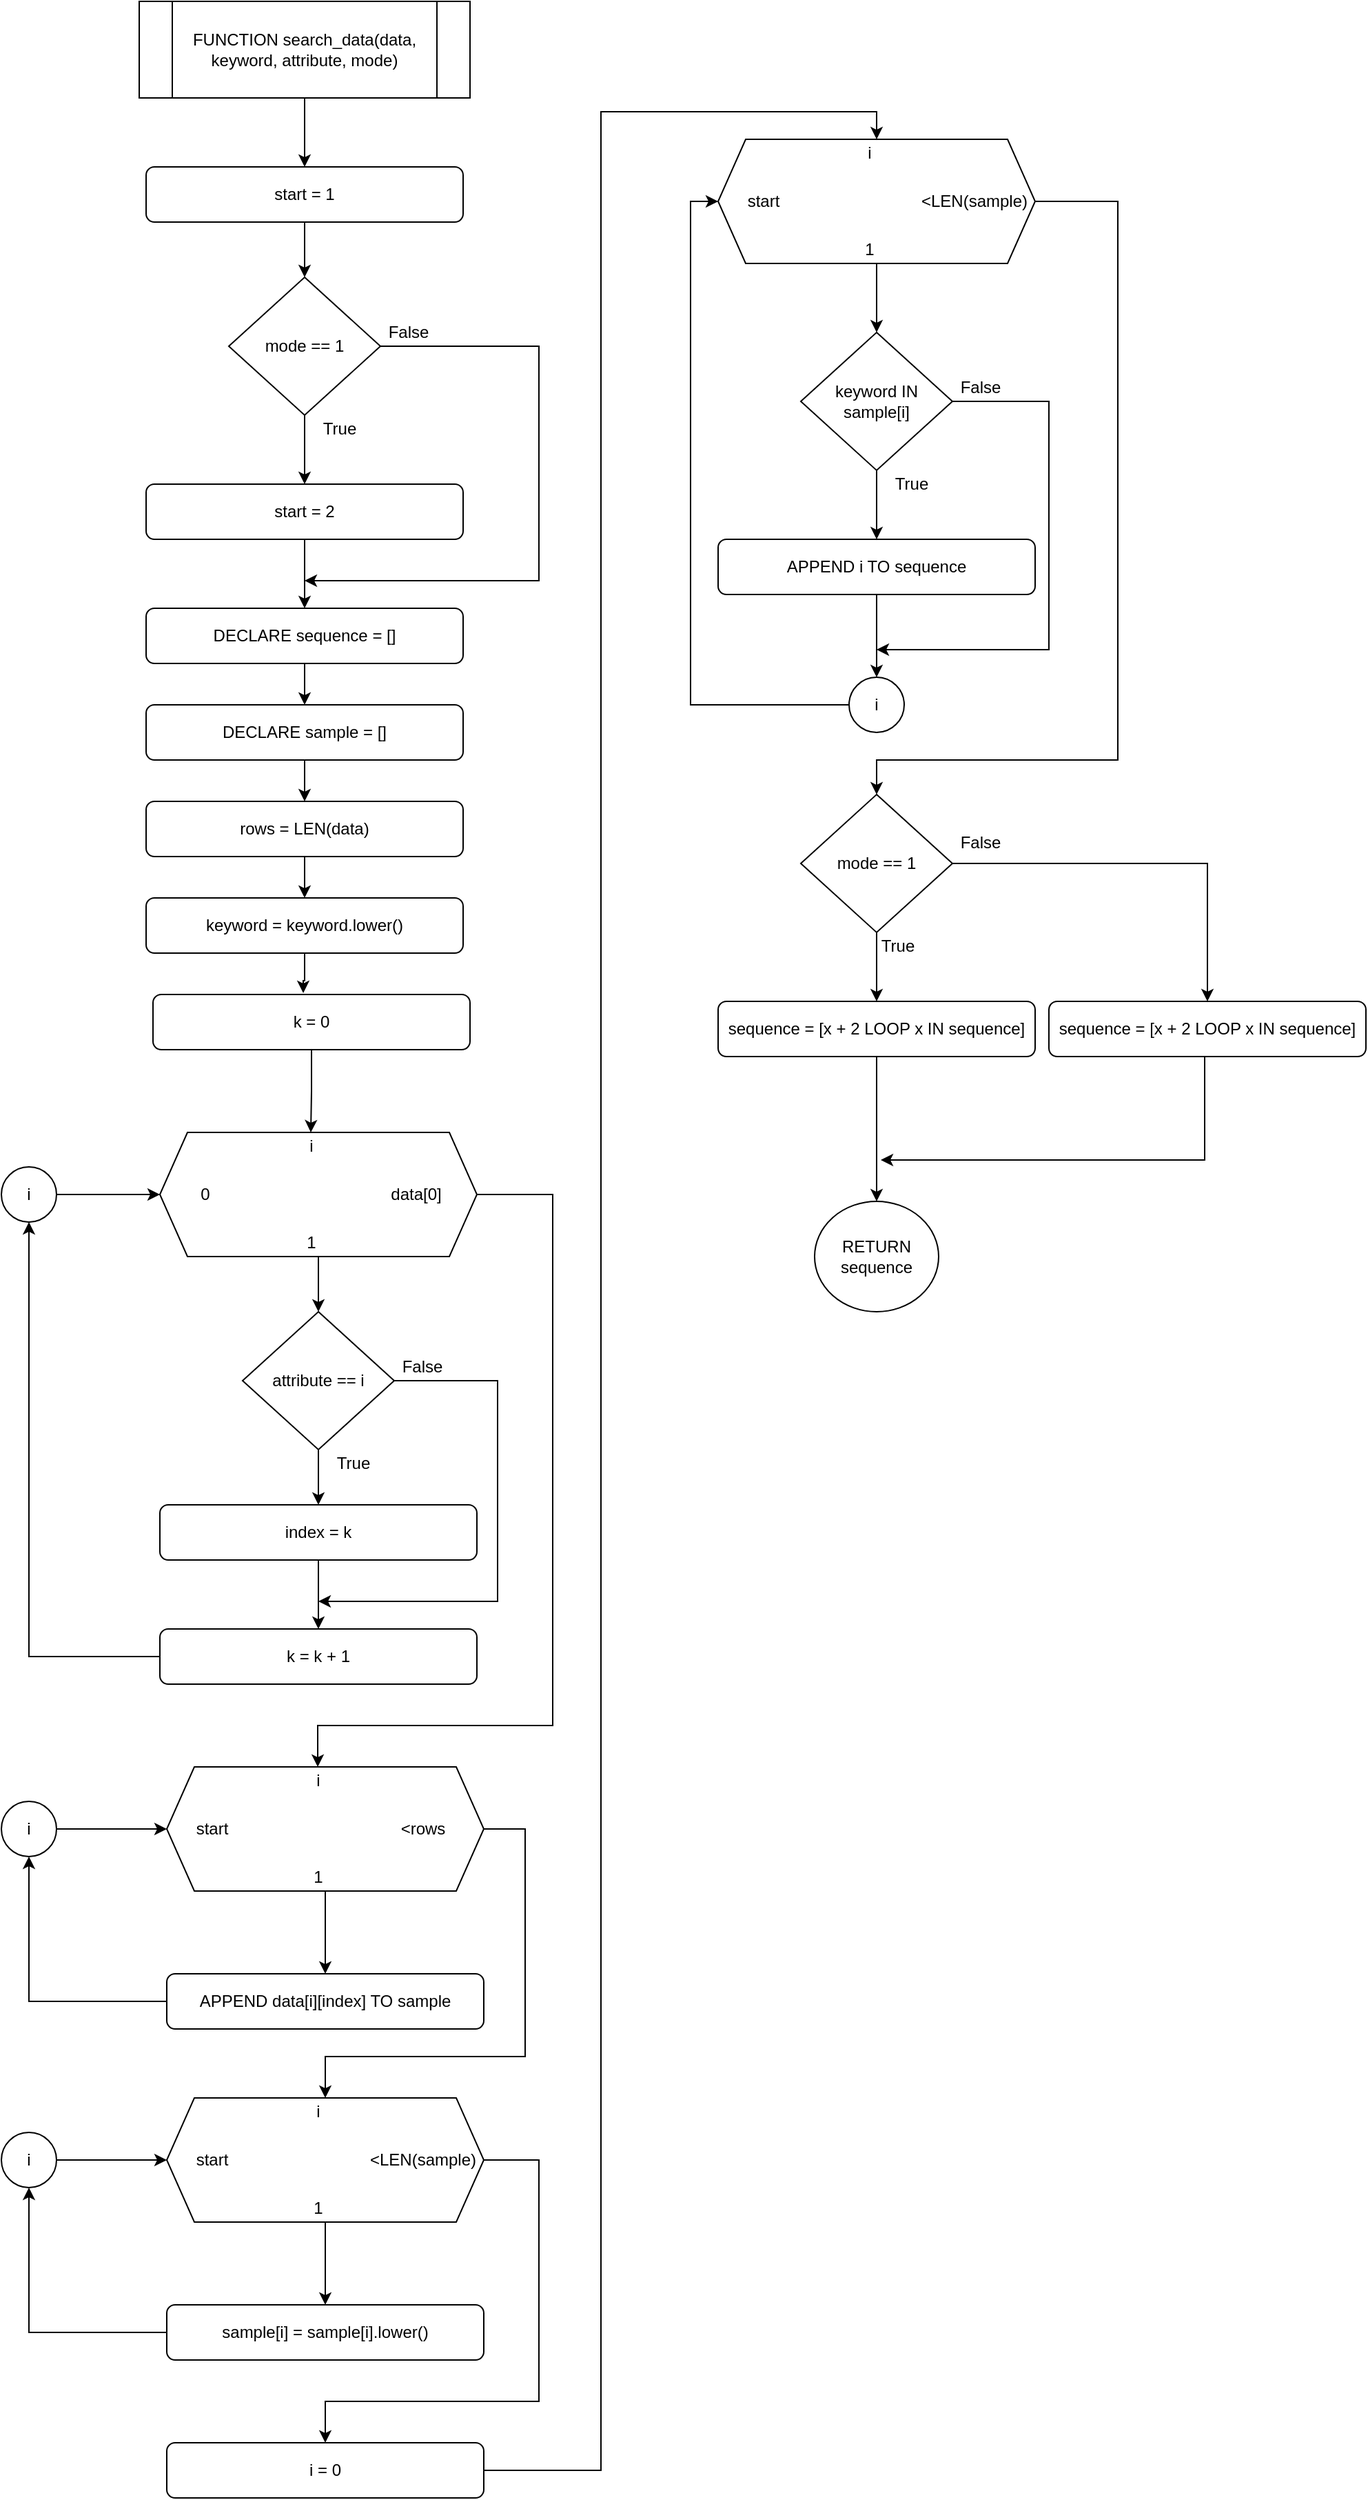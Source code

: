 <mxfile version="14.7.6" type="github">
  <diagram id="eXkVU84tyZudRtfm011m" name="Page-1">
    <mxGraphModel dx="1227" dy="745" grid="1" gridSize="10" guides="1" tooltips="1" connect="1" arrows="1" fold="1" page="1" pageScale="1" pageWidth="3300" pageHeight="4681" math="0" shadow="0">
      <root>
        <mxCell id="0" />
        <mxCell id="1" parent="0" />
        <mxCell id="MWDSeQ4dZbHdI6G4_51B-9" value="" style="edgeStyle=orthogonalEdgeStyle;rounded=0;orthogonalLoop=1;jettySize=auto;html=1;" edge="1" parent="1" source="MWDSeQ4dZbHdI6G4_51B-1" target="MWDSeQ4dZbHdI6G4_51B-3">
          <mxGeometry relative="1" as="geometry" />
        </mxCell>
        <mxCell id="MWDSeQ4dZbHdI6G4_51B-1" value="FUNCTION search_data(data, keyword, attribute, mode)" style="shape=process;whiteSpace=wrap;html=1;backgroundOutline=1;" vertex="1" parent="1">
          <mxGeometry x="360" y="100" width="240" height="70" as="geometry" />
        </mxCell>
        <mxCell id="MWDSeQ4dZbHdI6G4_51B-2" value="" style="edgeStyle=orthogonalEdgeStyle;rounded=0;orthogonalLoop=1;jettySize=auto;html=1;" edge="1" parent="1" source="MWDSeQ4dZbHdI6G4_51B-3" target="MWDSeQ4dZbHdI6G4_51B-5">
          <mxGeometry relative="1" as="geometry" />
        </mxCell>
        <mxCell id="MWDSeQ4dZbHdI6G4_51B-3" value="start = 1" style="rounded=1;whiteSpace=wrap;html=1;" vertex="1" parent="1">
          <mxGeometry x="365" y="220" width="230" height="40" as="geometry" />
        </mxCell>
        <mxCell id="MWDSeQ4dZbHdI6G4_51B-4" value="" style="edgeStyle=orthogonalEdgeStyle;rounded=0;orthogonalLoop=1;jettySize=auto;html=1;" edge="1" parent="1" source="MWDSeQ4dZbHdI6G4_51B-5" target="MWDSeQ4dZbHdI6G4_51B-6">
          <mxGeometry relative="1" as="geometry" />
        </mxCell>
        <mxCell id="MWDSeQ4dZbHdI6G4_51B-13" style="edgeStyle=orthogonalEdgeStyle;rounded=0;orthogonalLoop=1;jettySize=auto;html=1;" edge="1" parent="1" source="MWDSeQ4dZbHdI6G4_51B-5">
          <mxGeometry relative="1" as="geometry">
            <mxPoint x="480" y="520" as="targetPoint" />
            <Array as="points">
              <mxPoint x="650" y="350" />
              <mxPoint x="650" y="520" />
            </Array>
          </mxGeometry>
        </mxCell>
        <mxCell id="MWDSeQ4dZbHdI6G4_51B-5" value="mode == 1" style="rhombus;whiteSpace=wrap;html=1;" vertex="1" parent="1">
          <mxGeometry x="425" y="300" width="110" height="100" as="geometry" />
        </mxCell>
        <mxCell id="MWDSeQ4dZbHdI6G4_51B-11" value="" style="edgeStyle=orthogonalEdgeStyle;rounded=0;orthogonalLoop=1;jettySize=auto;html=1;" edge="1" parent="1" source="MWDSeQ4dZbHdI6G4_51B-6" target="MWDSeQ4dZbHdI6G4_51B-10">
          <mxGeometry relative="1" as="geometry" />
        </mxCell>
        <mxCell id="MWDSeQ4dZbHdI6G4_51B-6" value="start = 2" style="rounded=1;whiteSpace=wrap;html=1;" vertex="1" parent="1">
          <mxGeometry x="365" y="450" width="230" height="40" as="geometry" />
        </mxCell>
        <mxCell id="MWDSeQ4dZbHdI6G4_51B-7" value="False" style="text;html=1;align=center;verticalAlign=middle;resizable=0;points=[];autosize=1;strokeColor=none;" vertex="1" parent="1">
          <mxGeometry x="535" y="330" width="40" height="20" as="geometry" />
        </mxCell>
        <mxCell id="MWDSeQ4dZbHdI6G4_51B-8" value="True" style="text;html=1;align=center;verticalAlign=middle;resizable=0;points=[];autosize=1;strokeColor=none;" vertex="1" parent="1">
          <mxGeometry x="485" y="400" width="40" height="20" as="geometry" />
        </mxCell>
        <mxCell id="MWDSeQ4dZbHdI6G4_51B-15" value="" style="edgeStyle=orthogonalEdgeStyle;rounded=0;orthogonalLoop=1;jettySize=auto;html=1;" edge="1" parent="1" source="MWDSeQ4dZbHdI6G4_51B-10" target="MWDSeQ4dZbHdI6G4_51B-14">
          <mxGeometry relative="1" as="geometry" />
        </mxCell>
        <mxCell id="MWDSeQ4dZbHdI6G4_51B-10" value="DECLARE sequence = []" style="rounded=1;whiteSpace=wrap;html=1;" vertex="1" parent="1">
          <mxGeometry x="365" y="540" width="230" height="40" as="geometry" />
        </mxCell>
        <mxCell id="MWDSeQ4dZbHdI6G4_51B-20" style="edgeStyle=orthogonalEdgeStyle;rounded=0;orthogonalLoop=1;jettySize=auto;html=1;entryX=0.5;entryY=0;entryDx=0;entryDy=0;" edge="1" parent="1" source="MWDSeQ4dZbHdI6G4_51B-14" target="MWDSeQ4dZbHdI6G4_51B-17">
          <mxGeometry relative="1" as="geometry" />
        </mxCell>
        <mxCell id="MWDSeQ4dZbHdI6G4_51B-14" value="DECLARE sample = []" style="rounded=1;whiteSpace=wrap;html=1;" vertex="1" parent="1">
          <mxGeometry x="365" y="610" width="230" height="40" as="geometry" />
        </mxCell>
        <mxCell id="MWDSeQ4dZbHdI6G4_51B-16" value="" style="edgeStyle=orthogonalEdgeStyle;rounded=0;orthogonalLoop=1;jettySize=auto;html=1;" edge="1" parent="1" source="MWDSeQ4dZbHdI6G4_51B-17" target="MWDSeQ4dZbHdI6G4_51B-18">
          <mxGeometry relative="1" as="geometry" />
        </mxCell>
        <mxCell id="MWDSeQ4dZbHdI6G4_51B-17" value="rows = LEN(data)" style="rounded=1;whiteSpace=wrap;html=1;" vertex="1" parent="1">
          <mxGeometry x="365" y="680" width="230" height="40" as="geometry" />
        </mxCell>
        <mxCell id="MWDSeQ4dZbHdI6G4_51B-22" style="edgeStyle=orthogonalEdgeStyle;rounded=0;orthogonalLoop=1;jettySize=auto;html=1;entryX=0.474;entryY=-0.025;entryDx=0;entryDy=0;entryPerimeter=0;" edge="1" parent="1" source="MWDSeQ4dZbHdI6G4_51B-18" target="MWDSeQ4dZbHdI6G4_51B-21">
          <mxGeometry relative="1" as="geometry" />
        </mxCell>
        <mxCell id="MWDSeQ4dZbHdI6G4_51B-18" value="keyword = keyword.lower()" style="rounded=1;whiteSpace=wrap;html=1;" vertex="1" parent="1">
          <mxGeometry x="365" y="750" width="230" height="40" as="geometry" />
        </mxCell>
        <mxCell id="MWDSeQ4dZbHdI6G4_51B-29" style="edgeStyle=orthogonalEdgeStyle;rounded=0;orthogonalLoop=1;jettySize=auto;html=1;" edge="1" parent="1" source="MWDSeQ4dZbHdI6G4_51B-21" target="MWDSeQ4dZbHdI6G4_51B-25">
          <mxGeometry relative="1" as="geometry" />
        </mxCell>
        <mxCell id="MWDSeQ4dZbHdI6G4_51B-21" value="k = 0" style="rounded=1;whiteSpace=wrap;html=1;" vertex="1" parent="1">
          <mxGeometry x="370" y="820" width="230" height="40" as="geometry" />
        </mxCell>
        <mxCell id="MWDSeQ4dZbHdI6G4_51B-23" value="" style="group" vertex="1" connectable="0" parent="1">
          <mxGeometry x="375" y="920" width="230" height="90" as="geometry" />
        </mxCell>
        <mxCell id="MWDSeQ4dZbHdI6G4_51B-24" value="" style="shape=hexagon;perimeter=hexagonPerimeter2;whiteSpace=wrap;html=1;fixedSize=1;" vertex="1" parent="MWDSeQ4dZbHdI6G4_51B-23">
          <mxGeometry width="230.0" height="90" as="geometry" />
        </mxCell>
        <mxCell id="MWDSeQ4dZbHdI6G4_51B-25" value="i" style="text;html=1;strokeColor=none;fillColor=none;align=center;verticalAlign=middle;whiteSpace=wrap;rounded=0;" vertex="1" parent="MWDSeQ4dZbHdI6G4_51B-23">
          <mxGeometry x="87.619" width="43.81" height="20" as="geometry" />
        </mxCell>
        <mxCell id="MWDSeQ4dZbHdI6G4_51B-26" value="0" style="text;html=1;strokeColor=none;fillColor=none;align=center;verticalAlign=middle;whiteSpace=wrap;rounded=0;" vertex="1" parent="MWDSeQ4dZbHdI6G4_51B-23">
          <mxGeometry x="10.952" y="35" width="43.81" height="20" as="geometry" />
        </mxCell>
        <mxCell id="MWDSeQ4dZbHdI6G4_51B-27" value="1" style="text;html=1;strokeColor=none;fillColor=none;align=center;verticalAlign=middle;whiteSpace=wrap;rounded=0;" vertex="1" parent="MWDSeQ4dZbHdI6G4_51B-23">
          <mxGeometry x="87.619" y="70" width="43.81" height="20" as="geometry" />
        </mxCell>
        <mxCell id="MWDSeQ4dZbHdI6G4_51B-28" value="data[0]" style="text;html=1;strokeColor=none;fillColor=none;align=center;verticalAlign=middle;whiteSpace=wrap;rounded=0;" vertex="1" parent="MWDSeQ4dZbHdI6G4_51B-23">
          <mxGeometry x="164.286" y="35" width="43.81" height="20" as="geometry" />
        </mxCell>
        <mxCell id="MWDSeQ4dZbHdI6G4_51B-34" style="edgeStyle=orthogonalEdgeStyle;rounded=0;orthogonalLoop=1;jettySize=auto;html=1;entryX=0.5;entryY=0;entryDx=0;entryDy=0;" edge="1" parent="1" source="MWDSeQ4dZbHdI6G4_51B-30" target="MWDSeQ4dZbHdI6G4_51B-33">
          <mxGeometry relative="1" as="geometry" />
        </mxCell>
        <mxCell id="MWDSeQ4dZbHdI6G4_51B-38" style="edgeStyle=orthogonalEdgeStyle;rounded=0;orthogonalLoop=1;jettySize=auto;html=1;exitX=1;exitY=0.5;exitDx=0;exitDy=0;" edge="1" parent="1" source="MWDSeQ4dZbHdI6G4_51B-30">
          <mxGeometry relative="1" as="geometry">
            <mxPoint x="490" y="1260" as="targetPoint" />
            <Array as="points">
              <mxPoint x="620" y="1100" />
              <mxPoint x="620" y="1260" />
            </Array>
          </mxGeometry>
        </mxCell>
        <mxCell id="MWDSeQ4dZbHdI6G4_51B-30" value="attribute == i" style="rhombus;whiteSpace=wrap;html=1;" vertex="1" parent="1">
          <mxGeometry x="435" y="1050" width="110" height="100" as="geometry" />
        </mxCell>
        <mxCell id="MWDSeQ4dZbHdI6G4_51B-31" style="edgeStyle=orthogonalEdgeStyle;rounded=0;orthogonalLoop=1;jettySize=auto;html=1;entryX=0.5;entryY=0;entryDx=0;entryDy=0;" edge="1" parent="1" source="MWDSeQ4dZbHdI6G4_51B-24" target="MWDSeQ4dZbHdI6G4_51B-30">
          <mxGeometry relative="1" as="geometry" />
        </mxCell>
        <mxCell id="MWDSeQ4dZbHdI6G4_51B-37" value="" style="edgeStyle=orthogonalEdgeStyle;rounded=0;orthogonalLoop=1;jettySize=auto;html=1;" edge="1" parent="1" source="MWDSeQ4dZbHdI6G4_51B-33" target="MWDSeQ4dZbHdI6G4_51B-35">
          <mxGeometry relative="1" as="geometry" />
        </mxCell>
        <mxCell id="MWDSeQ4dZbHdI6G4_51B-33" value="index = k" style="rounded=1;whiteSpace=wrap;html=1;" vertex="1" parent="1">
          <mxGeometry x="375" y="1190" width="230" height="40" as="geometry" />
        </mxCell>
        <mxCell id="MWDSeQ4dZbHdI6G4_51B-42" style="edgeStyle=orthogonalEdgeStyle;rounded=0;orthogonalLoop=1;jettySize=auto;html=1;entryX=0.5;entryY=1;entryDx=0;entryDy=0;" edge="1" parent="1" source="MWDSeQ4dZbHdI6G4_51B-35" target="MWDSeQ4dZbHdI6G4_51B-41">
          <mxGeometry relative="1" as="geometry" />
        </mxCell>
        <mxCell id="MWDSeQ4dZbHdI6G4_51B-35" value="k = k + 1" style="rounded=1;whiteSpace=wrap;html=1;" vertex="1" parent="1">
          <mxGeometry x="375" y="1280" width="230" height="40" as="geometry" />
        </mxCell>
        <mxCell id="MWDSeQ4dZbHdI6G4_51B-39" value="True" style="text;html=1;align=center;verticalAlign=middle;resizable=0;points=[];autosize=1;strokeColor=none;" vertex="1" parent="1">
          <mxGeometry x="495" y="1150" width="40" height="20" as="geometry" />
        </mxCell>
        <mxCell id="MWDSeQ4dZbHdI6G4_51B-40" value="False" style="text;html=1;align=center;verticalAlign=middle;resizable=0;points=[];autosize=1;strokeColor=none;" vertex="1" parent="1">
          <mxGeometry x="545" y="1080" width="40" height="20" as="geometry" />
        </mxCell>
        <mxCell id="MWDSeQ4dZbHdI6G4_51B-43" style="edgeStyle=orthogonalEdgeStyle;rounded=0;orthogonalLoop=1;jettySize=auto;html=1;entryX=0;entryY=0.5;entryDx=0;entryDy=0;" edge="1" parent="1" source="MWDSeQ4dZbHdI6G4_51B-41" target="MWDSeQ4dZbHdI6G4_51B-24">
          <mxGeometry relative="1" as="geometry" />
        </mxCell>
        <mxCell id="MWDSeQ4dZbHdI6G4_51B-41" value="i" style="ellipse;whiteSpace=wrap;html=1;aspect=fixed;" vertex="1" parent="1">
          <mxGeometry x="260" y="945" width="40" height="40" as="geometry" />
        </mxCell>
        <mxCell id="MWDSeQ4dZbHdI6G4_51B-44" value="" style="group" vertex="1" connectable="0" parent="1">
          <mxGeometry x="380" y="1380" width="230" height="90" as="geometry" />
        </mxCell>
        <mxCell id="MWDSeQ4dZbHdI6G4_51B-45" value="" style="shape=hexagon;perimeter=hexagonPerimeter2;whiteSpace=wrap;html=1;fixedSize=1;" vertex="1" parent="MWDSeQ4dZbHdI6G4_51B-44">
          <mxGeometry width="230.0" height="90" as="geometry" />
        </mxCell>
        <mxCell id="MWDSeQ4dZbHdI6G4_51B-46" value="i" style="text;html=1;strokeColor=none;fillColor=none;align=center;verticalAlign=middle;whiteSpace=wrap;rounded=0;" vertex="1" parent="MWDSeQ4dZbHdI6G4_51B-44">
          <mxGeometry x="87.619" width="43.81" height="20" as="geometry" />
        </mxCell>
        <mxCell id="MWDSeQ4dZbHdI6G4_51B-47" value="start" style="text;html=1;strokeColor=none;fillColor=none;align=center;verticalAlign=middle;whiteSpace=wrap;rounded=0;" vertex="1" parent="MWDSeQ4dZbHdI6G4_51B-44">
          <mxGeometry x="10.952" y="35" width="43.81" height="20" as="geometry" />
        </mxCell>
        <mxCell id="MWDSeQ4dZbHdI6G4_51B-48" value="1" style="text;html=1;strokeColor=none;fillColor=none;align=center;verticalAlign=middle;whiteSpace=wrap;rounded=0;" vertex="1" parent="MWDSeQ4dZbHdI6G4_51B-44">
          <mxGeometry x="87.619" y="70" width="43.81" height="20" as="geometry" />
        </mxCell>
        <mxCell id="MWDSeQ4dZbHdI6G4_51B-49" value="&amp;lt;rows" style="text;html=1;strokeColor=none;fillColor=none;align=center;verticalAlign=middle;whiteSpace=wrap;rounded=0;" vertex="1" parent="MWDSeQ4dZbHdI6G4_51B-44">
          <mxGeometry x="164.286" y="35" width="43.81" height="20" as="geometry" />
        </mxCell>
        <mxCell id="MWDSeQ4dZbHdI6G4_51B-50" style="edgeStyle=orthogonalEdgeStyle;rounded=0;orthogonalLoop=1;jettySize=auto;html=1;entryX=0.5;entryY=0;entryDx=0;entryDy=0;" edge="1" parent="1" source="MWDSeQ4dZbHdI6G4_51B-24" target="MWDSeQ4dZbHdI6G4_51B-46">
          <mxGeometry relative="1" as="geometry">
            <Array as="points">
              <mxPoint x="660" y="965" />
              <mxPoint x="660" y="1350" />
              <mxPoint x="490" y="1350" />
            </Array>
          </mxGeometry>
        </mxCell>
        <mxCell id="MWDSeQ4dZbHdI6G4_51B-55" style="edgeStyle=orthogonalEdgeStyle;rounded=0;orthogonalLoop=1;jettySize=auto;html=1;entryX=0.5;entryY=1;entryDx=0;entryDy=0;" edge="1" parent="1" source="MWDSeQ4dZbHdI6G4_51B-51" target="MWDSeQ4dZbHdI6G4_51B-53">
          <mxGeometry relative="1" as="geometry" />
        </mxCell>
        <mxCell id="MWDSeQ4dZbHdI6G4_51B-51" value="APPEND data[i][index] TO sample" style="rounded=1;whiteSpace=wrap;html=1;" vertex="1" parent="1">
          <mxGeometry x="380" y="1530" width="230" height="40" as="geometry" />
        </mxCell>
        <mxCell id="MWDSeQ4dZbHdI6G4_51B-52" style="edgeStyle=orthogonalEdgeStyle;rounded=0;orthogonalLoop=1;jettySize=auto;html=1;entryX=0.5;entryY=0;entryDx=0;entryDy=0;" edge="1" parent="1" source="MWDSeQ4dZbHdI6G4_51B-45" target="MWDSeQ4dZbHdI6G4_51B-51">
          <mxGeometry relative="1" as="geometry" />
        </mxCell>
        <mxCell id="MWDSeQ4dZbHdI6G4_51B-54" style="edgeStyle=orthogonalEdgeStyle;rounded=0;orthogonalLoop=1;jettySize=auto;html=1;entryX=0;entryY=0.5;entryDx=0;entryDy=0;" edge="1" parent="1" source="MWDSeQ4dZbHdI6G4_51B-53" target="MWDSeQ4dZbHdI6G4_51B-45">
          <mxGeometry relative="1" as="geometry" />
        </mxCell>
        <mxCell id="MWDSeQ4dZbHdI6G4_51B-53" value="i" style="ellipse;whiteSpace=wrap;html=1;aspect=fixed;" vertex="1" parent="1">
          <mxGeometry x="260" y="1405" width="40" height="40" as="geometry" />
        </mxCell>
        <mxCell id="MWDSeQ4dZbHdI6G4_51B-57" value="" style="group" vertex="1" connectable="0" parent="1">
          <mxGeometry x="380" y="1620" width="230" height="90" as="geometry" />
        </mxCell>
        <mxCell id="MWDSeQ4dZbHdI6G4_51B-58" value="" style="shape=hexagon;perimeter=hexagonPerimeter2;whiteSpace=wrap;html=1;fixedSize=1;" vertex="1" parent="MWDSeQ4dZbHdI6G4_51B-57">
          <mxGeometry width="230.0" height="90" as="geometry" />
        </mxCell>
        <mxCell id="MWDSeQ4dZbHdI6G4_51B-59" value="i" style="text;html=1;strokeColor=none;fillColor=none;align=center;verticalAlign=middle;whiteSpace=wrap;rounded=0;" vertex="1" parent="MWDSeQ4dZbHdI6G4_51B-57">
          <mxGeometry x="87.619" width="43.81" height="20" as="geometry" />
        </mxCell>
        <mxCell id="MWDSeQ4dZbHdI6G4_51B-60" value="start" style="text;html=1;strokeColor=none;fillColor=none;align=center;verticalAlign=middle;whiteSpace=wrap;rounded=0;" vertex="1" parent="MWDSeQ4dZbHdI6G4_51B-57">
          <mxGeometry x="10.952" y="35" width="43.81" height="20" as="geometry" />
        </mxCell>
        <mxCell id="MWDSeQ4dZbHdI6G4_51B-61" value="1" style="text;html=1;strokeColor=none;fillColor=none;align=center;verticalAlign=middle;whiteSpace=wrap;rounded=0;" vertex="1" parent="MWDSeQ4dZbHdI6G4_51B-57">
          <mxGeometry x="87.619" y="70" width="43.81" height="20" as="geometry" />
        </mxCell>
        <mxCell id="MWDSeQ4dZbHdI6G4_51B-62" value="&amp;lt;LEN(sample)" style="text;html=1;strokeColor=none;fillColor=none;align=center;verticalAlign=middle;whiteSpace=wrap;rounded=0;" vertex="1" parent="MWDSeQ4dZbHdI6G4_51B-57">
          <mxGeometry x="164.286" y="35" width="43.81" height="20" as="geometry" />
        </mxCell>
        <mxCell id="MWDSeQ4dZbHdI6G4_51B-63" style="edgeStyle=orthogonalEdgeStyle;rounded=0;orthogonalLoop=1;jettySize=auto;html=1;entryX=0.5;entryY=1;entryDx=0;entryDy=0;" edge="1" parent="1" source="MWDSeQ4dZbHdI6G4_51B-64" target="MWDSeQ4dZbHdI6G4_51B-67">
          <mxGeometry relative="1" as="geometry" />
        </mxCell>
        <mxCell id="MWDSeQ4dZbHdI6G4_51B-64" value="sample[i] = sample[i].lower()" style="rounded=1;whiteSpace=wrap;html=1;" vertex="1" parent="1">
          <mxGeometry x="380" y="1770" width="230" height="40" as="geometry" />
        </mxCell>
        <mxCell id="MWDSeQ4dZbHdI6G4_51B-65" style="edgeStyle=orthogonalEdgeStyle;rounded=0;orthogonalLoop=1;jettySize=auto;html=1;entryX=0.5;entryY=0;entryDx=0;entryDy=0;" edge="1" parent="1" source="MWDSeQ4dZbHdI6G4_51B-58" target="MWDSeQ4dZbHdI6G4_51B-64">
          <mxGeometry relative="1" as="geometry" />
        </mxCell>
        <mxCell id="MWDSeQ4dZbHdI6G4_51B-66" style="edgeStyle=orthogonalEdgeStyle;rounded=0;orthogonalLoop=1;jettySize=auto;html=1;entryX=0;entryY=0.5;entryDx=0;entryDy=0;" edge="1" parent="1" source="MWDSeQ4dZbHdI6G4_51B-67" target="MWDSeQ4dZbHdI6G4_51B-58">
          <mxGeometry relative="1" as="geometry" />
        </mxCell>
        <mxCell id="MWDSeQ4dZbHdI6G4_51B-67" value="i" style="ellipse;whiteSpace=wrap;html=1;aspect=fixed;" vertex="1" parent="1">
          <mxGeometry x="260" y="1645" width="40" height="40" as="geometry" />
        </mxCell>
        <mxCell id="MWDSeQ4dZbHdI6G4_51B-68" style="edgeStyle=orthogonalEdgeStyle;rounded=0;orthogonalLoop=1;jettySize=auto;html=1;entryX=0.5;entryY=0;entryDx=0;entryDy=0;" edge="1" parent="1" source="MWDSeQ4dZbHdI6G4_51B-45" target="MWDSeQ4dZbHdI6G4_51B-58">
          <mxGeometry relative="1" as="geometry">
            <Array as="points">
              <mxPoint x="640" y="1425" />
              <mxPoint x="640" y="1590" />
              <mxPoint x="495" y="1590" />
            </Array>
          </mxGeometry>
        </mxCell>
        <mxCell id="MWDSeQ4dZbHdI6G4_51B-77" style="edgeStyle=orthogonalEdgeStyle;rounded=0;orthogonalLoop=1;jettySize=auto;html=1;entryX=0.5;entryY=0;entryDx=0;entryDy=0;" edge="1" parent="1" source="MWDSeQ4dZbHdI6G4_51B-69" target="MWDSeQ4dZbHdI6G4_51B-72">
          <mxGeometry relative="1" as="geometry" />
        </mxCell>
        <mxCell id="MWDSeQ4dZbHdI6G4_51B-69" value="i = 0" style="rounded=1;whiteSpace=wrap;html=1;" vertex="1" parent="1">
          <mxGeometry x="380" y="1870" width="230" height="40" as="geometry" />
        </mxCell>
        <mxCell id="MWDSeQ4dZbHdI6G4_51B-70" style="edgeStyle=orthogonalEdgeStyle;rounded=0;orthogonalLoop=1;jettySize=auto;html=1;entryX=0.5;entryY=0;entryDx=0;entryDy=0;" edge="1" parent="1" source="MWDSeQ4dZbHdI6G4_51B-58" target="MWDSeQ4dZbHdI6G4_51B-69">
          <mxGeometry relative="1" as="geometry">
            <Array as="points">
              <mxPoint x="650" y="1665" />
              <mxPoint x="650" y="1840" />
              <mxPoint x="495" y="1840" />
            </Array>
          </mxGeometry>
        </mxCell>
        <mxCell id="MWDSeQ4dZbHdI6G4_51B-71" value="" style="group" vertex="1" connectable="0" parent="1">
          <mxGeometry x="780" y="200" width="230" height="90" as="geometry" />
        </mxCell>
        <mxCell id="MWDSeQ4dZbHdI6G4_51B-72" value="" style="shape=hexagon;perimeter=hexagonPerimeter2;whiteSpace=wrap;html=1;fixedSize=1;" vertex="1" parent="MWDSeQ4dZbHdI6G4_51B-71">
          <mxGeometry width="230.0" height="90" as="geometry" />
        </mxCell>
        <mxCell id="MWDSeQ4dZbHdI6G4_51B-73" value="i" style="text;html=1;strokeColor=none;fillColor=none;align=center;verticalAlign=middle;whiteSpace=wrap;rounded=0;" vertex="1" parent="MWDSeQ4dZbHdI6G4_51B-71">
          <mxGeometry x="87.619" width="43.81" height="20" as="geometry" />
        </mxCell>
        <mxCell id="MWDSeQ4dZbHdI6G4_51B-74" value="start" style="text;html=1;strokeColor=none;fillColor=none;align=center;verticalAlign=middle;whiteSpace=wrap;rounded=0;" vertex="1" parent="MWDSeQ4dZbHdI6G4_51B-71">
          <mxGeometry x="10.952" y="35" width="43.81" height="20" as="geometry" />
        </mxCell>
        <mxCell id="MWDSeQ4dZbHdI6G4_51B-75" value="1" style="text;html=1;strokeColor=none;fillColor=none;align=center;verticalAlign=middle;whiteSpace=wrap;rounded=0;" vertex="1" parent="MWDSeQ4dZbHdI6G4_51B-71">
          <mxGeometry x="87.619" y="70" width="43.81" height="20" as="geometry" />
        </mxCell>
        <mxCell id="MWDSeQ4dZbHdI6G4_51B-76" value="&amp;lt;LEN(sample)" style="text;html=1;strokeColor=none;fillColor=none;align=center;verticalAlign=middle;whiteSpace=wrap;rounded=0;" vertex="1" parent="MWDSeQ4dZbHdI6G4_51B-71">
          <mxGeometry x="164.286" y="35" width="43.81" height="20" as="geometry" />
        </mxCell>
        <mxCell id="MWDSeQ4dZbHdI6G4_51B-81" value="" style="edgeStyle=orthogonalEdgeStyle;rounded=0;orthogonalLoop=1;jettySize=auto;html=1;" edge="1" parent="1" source="MWDSeQ4dZbHdI6G4_51B-78" target="MWDSeQ4dZbHdI6G4_51B-80">
          <mxGeometry relative="1" as="geometry" />
        </mxCell>
        <mxCell id="MWDSeQ4dZbHdI6G4_51B-84" style="edgeStyle=orthogonalEdgeStyle;rounded=0;orthogonalLoop=1;jettySize=auto;html=1;" edge="1" parent="1" source="MWDSeQ4dZbHdI6G4_51B-78">
          <mxGeometry relative="1" as="geometry">
            <mxPoint x="895" y="570" as="targetPoint" />
            <Array as="points">
              <mxPoint x="1020" y="390" />
              <mxPoint x="1020" y="570" />
            </Array>
          </mxGeometry>
        </mxCell>
        <mxCell id="MWDSeQ4dZbHdI6G4_51B-78" value="keyword IN sample[i]" style="rhombus;whiteSpace=wrap;html=1;" vertex="1" parent="1">
          <mxGeometry x="840" y="340" width="110" height="100" as="geometry" />
        </mxCell>
        <mxCell id="MWDSeQ4dZbHdI6G4_51B-79" value="" style="edgeStyle=orthogonalEdgeStyle;rounded=0;orthogonalLoop=1;jettySize=auto;html=1;" edge="1" parent="1" source="MWDSeQ4dZbHdI6G4_51B-72" target="MWDSeQ4dZbHdI6G4_51B-78">
          <mxGeometry relative="1" as="geometry" />
        </mxCell>
        <mxCell id="MWDSeQ4dZbHdI6G4_51B-83" value="" style="edgeStyle=orthogonalEdgeStyle;rounded=0;orthogonalLoop=1;jettySize=auto;html=1;" edge="1" parent="1" source="MWDSeQ4dZbHdI6G4_51B-80" target="MWDSeQ4dZbHdI6G4_51B-82">
          <mxGeometry relative="1" as="geometry" />
        </mxCell>
        <mxCell id="MWDSeQ4dZbHdI6G4_51B-80" value="APPEND i TO sequence" style="rounded=1;whiteSpace=wrap;html=1;" vertex="1" parent="1">
          <mxGeometry x="780" y="490" width="230" height="40" as="geometry" />
        </mxCell>
        <mxCell id="MWDSeQ4dZbHdI6G4_51B-85" style="edgeStyle=orthogonalEdgeStyle;rounded=0;orthogonalLoop=1;jettySize=auto;html=1;entryX=0;entryY=0.5;entryDx=0;entryDy=0;" edge="1" parent="1" source="MWDSeQ4dZbHdI6G4_51B-82" target="MWDSeQ4dZbHdI6G4_51B-72">
          <mxGeometry relative="1" as="geometry">
            <Array as="points">
              <mxPoint x="760" y="610" />
              <mxPoint x="760" y="245" />
            </Array>
          </mxGeometry>
        </mxCell>
        <mxCell id="MWDSeQ4dZbHdI6G4_51B-82" value="i&lt;br&gt;" style="ellipse;whiteSpace=wrap;html=1;aspect=fixed;" vertex="1" parent="1">
          <mxGeometry x="875" y="590" width="40" height="40" as="geometry" />
        </mxCell>
        <mxCell id="MWDSeQ4dZbHdI6G4_51B-86" value="" style="edgeStyle=orthogonalEdgeStyle;rounded=0;orthogonalLoop=1;jettySize=auto;html=1;" edge="1" parent="1" source="MWDSeQ4dZbHdI6G4_51B-87" target="MWDSeQ4dZbHdI6G4_51B-88">
          <mxGeometry relative="1" as="geometry" />
        </mxCell>
        <mxCell id="MWDSeQ4dZbHdI6G4_51B-100" style="edgeStyle=orthogonalEdgeStyle;rounded=0;orthogonalLoop=1;jettySize=auto;html=1;entryX=0.5;entryY=0;entryDx=0;entryDy=0;" edge="1" parent="1" source="MWDSeQ4dZbHdI6G4_51B-87" target="MWDSeQ4dZbHdI6G4_51B-97">
          <mxGeometry relative="1" as="geometry" />
        </mxCell>
        <mxCell id="MWDSeQ4dZbHdI6G4_51B-87" value="mode == 1" style="rhombus;whiteSpace=wrap;html=1;" vertex="1" parent="1">
          <mxGeometry x="840" y="675" width="110" height="100" as="geometry" />
        </mxCell>
        <mxCell id="MWDSeQ4dZbHdI6G4_51B-102" style="edgeStyle=orthogonalEdgeStyle;rounded=0;orthogonalLoop=1;jettySize=auto;html=1;" edge="1" parent="1" source="MWDSeQ4dZbHdI6G4_51B-88" target="MWDSeQ4dZbHdI6G4_51B-101">
          <mxGeometry relative="1" as="geometry" />
        </mxCell>
        <mxCell id="MWDSeQ4dZbHdI6G4_51B-88" value="sequence = [x + 2 LOOP x IN sequence]" style="rounded=1;whiteSpace=wrap;html=1;" vertex="1" parent="1">
          <mxGeometry x="780" y="825" width="230" height="40" as="geometry" />
        </mxCell>
        <mxCell id="MWDSeQ4dZbHdI6G4_51B-89" value="False" style="text;html=1;align=center;verticalAlign=middle;resizable=0;points=[];autosize=1;strokeColor=none;" vertex="1" parent="1">
          <mxGeometry x="950" y="700" width="40" height="20" as="geometry" />
        </mxCell>
        <mxCell id="MWDSeQ4dZbHdI6G4_51B-90" value="True" style="text;html=1;align=center;verticalAlign=middle;resizable=0;points=[];autosize=1;strokeColor=none;" vertex="1" parent="1">
          <mxGeometry x="890" y="775" width="40" height="20" as="geometry" />
        </mxCell>
        <mxCell id="MWDSeQ4dZbHdI6G4_51B-91" value="False" style="text;html=1;align=center;verticalAlign=middle;resizable=0;points=[];autosize=1;strokeColor=none;" vertex="1" parent="1">
          <mxGeometry x="950" y="370" width="40" height="20" as="geometry" />
        </mxCell>
        <mxCell id="MWDSeQ4dZbHdI6G4_51B-92" value="True" style="text;html=1;align=center;verticalAlign=middle;resizable=0;points=[];autosize=1;strokeColor=none;" vertex="1" parent="1">
          <mxGeometry x="900" y="440" width="40" height="20" as="geometry" />
        </mxCell>
        <mxCell id="MWDSeQ4dZbHdI6G4_51B-93" style="edgeStyle=orthogonalEdgeStyle;rounded=0;orthogonalLoop=1;jettySize=auto;html=1;entryX=0.5;entryY=0;entryDx=0;entryDy=0;" edge="1" parent="1" source="MWDSeQ4dZbHdI6G4_51B-72" target="MWDSeQ4dZbHdI6G4_51B-87">
          <mxGeometry relative="1" as="geometry">
            <Array as="points">
              <mxPoint x="1070" y="245" />
              <mxPoint x="1070" y="650" />
              <mxPoint x="895" y="650" />
            </Array>
          </mxGeometry>
        </mxCell>
        <mxCell id="MWDSeQ4dZbHdI6G4_51B-103" style="edgeStyle=orthogonalEdgeStyle;rounded=0;orthogonalLoop=1;jettySize=auto;html=1;" edge="1" parent="1">
          <mxGeometry relative="1" as="geometry">
            <mxPoint x="898" y="940" as="targetPoint" />
            <mxPoint x="1133" y="865" as="sourcePoint" />
            <Array as="points">
              <mxPoint x="1133" y="940" />
            </Array>
          </mxGeometry>
        </mxCell>
        <mxCell id="MWDSeQ4dZbHdI6G4_51B-97" value="sequence = [x + 2 LOOP x IN sequence]" style="rounded=1;whiteSpace=wrap;html=1;" vertex="1" parent="1">
          <mxGeometry x="1020" y="825" width="230" height="40" as="geometry" />
        </mxCell>
        <mxCell id="MWDSeQ4dZbHdI6G4_51B-101" value="RETURN sequence" style="ellipse;whiteSpace=wrap;html=1;" vertex="1" parent="1">
          <mxGeometry x="850" y="970" width="90" height="80" as="geometry" />
        </mxCell>
      </root>
    </mxGraphModel>
  </diagram>
</mxfile>

